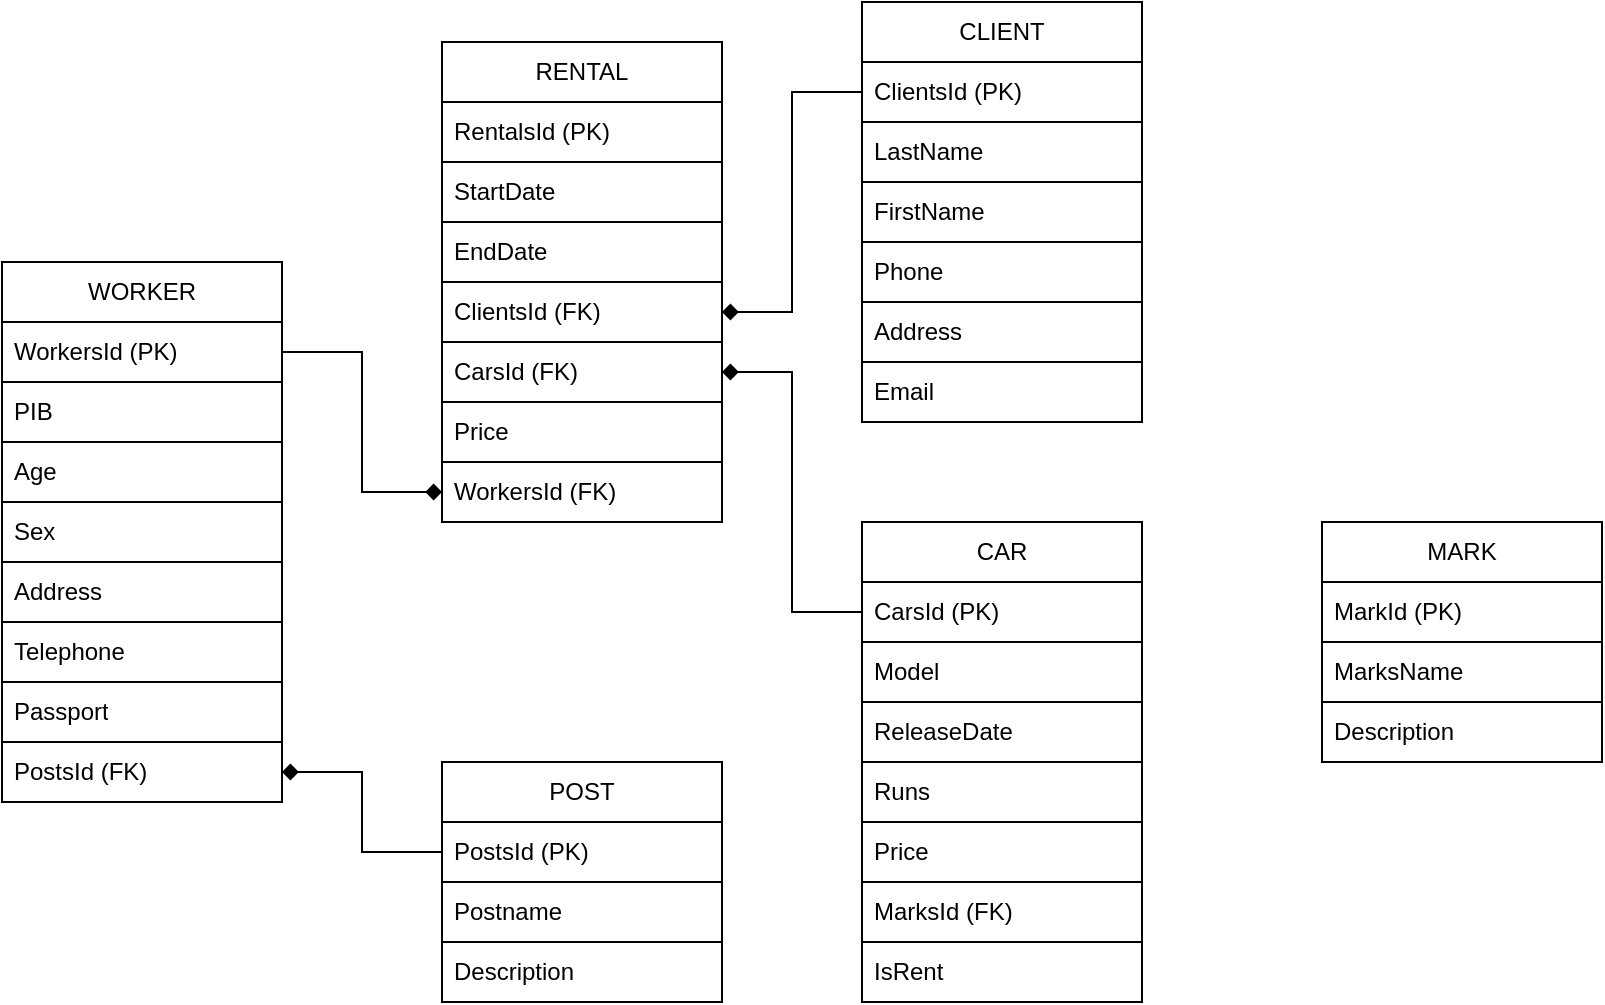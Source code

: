 <mxfile version="24.4.13" type="github">
  <diagram name="Page-1" id="KNaNhQRSMSQX3RC0-Ce5">
    <mxGraphModel dx="613" dy="681" grid="1" gridSize="10" guides="1" tooltips="1" connect="1" arrows="1" fold="1" page="1" pageScale="1" pageWidth="850" pageHeight="1100" math="0" shadow="0">
      <root>
        <mxCell id="0" />
        <mxCell id="1" parent="0" />
        <mxCell id="VzZXwqbzbKZ1KP2QfOk_-1" value="&lt;div&gt;WORKER&lt;/div&gt;" style="swimlane;fontStyle=0;childLayout=stackLayout;horizontal=1;startSize=30;horizontalStack=0;resizeParent=1;resizeParentMax=0;resizeLast=0;collapsible=1;marginBottom=0;whiteSpace=wrap;html=1;" vertex="1" parent="1">
          <mxGeometry x="190" y="240" width="140" height="270" as="geometry" />
        </mxCell>
        <mxCell id="VzZXwqbzbKZ1KP2QfOk_-2" value="&lt;div&gt;WorkersId (PK)&lt;br&gt;&lt;/div&gt;" style="text;strokeColor=default;fillColor=none;align=left;verticalAlign=middle;spacingLeft=4;spacingRight=4;overflow=hidden;points=[[0,0.5],[1,0.5]];portConstraint=eastwest;rotatable=0;whiteSpace=wrap;html=1;" vertex="1" parent="VzZXwqbzbKZ1KP2QfOk_-1">
          <mxGeometry y="30" width="140" height="30" as="geometry" />
        </mxCell>
        <mxCell id="VzZXwqbzbKZ1KP2QfOk_-3" value="PIB" style="text;strokeColor=default;fillColor=none;align=left;verticalAlign=middle;spacingLeft=4;spacingRight=4;overflow=hidden;points=[[0,0.5],[1,0.5]];portConstraint=eastwest;rotatable=0;whiteSpace=wrap;html=1;" vertex="1" parent="VzZXwqbzbKZ1KP2QfOk_-1">
          <mxGeometry y="60" width="140" height="30" as="geometry" />
        </mxCell>
        <mxCell id="VzZXwqbzbKZ1KP2QfOk_-4" value="&lt;div&gt;Age&lt;/div&gt;" style="text;strokeColor=default;fillColor=none;align=left;verticalAlign=middle;spacingLeft=4;spacingRight=4;overflow=hidden;points=[[0,0.5],[1,0.5]];portConstraint=eastwest;rotatable=0;whiteSpace=wrap;html=1;" vertex="1" parent="VzZXwqbzbKZ1KP2QfOk_-1">
          <mxGeometry y="90" width="140" height="30" as="geometry" />
        </mxCell>
        <mxCell id="VzZXwqbzbKZ1KP2QfOk_-6" value="Sex" style="text;strokeColor=default;fillColor=none;align=left;verticalAlign=middle;spacingLeft=4;spacingRight=4;overflow=hidden;points=[[0,0.5],[1,0.5]];portConstraint=eastwest;rotatable=0;whiteSpace=wrap;html=1;" vertex="1" parent="VzZXwqbzbKZ1KP2QfOk_-1">
          <mxGeometry y="120" width="140" height="30" as="geometry" />
        </mxCell>
        <mxCell id="VzZXwqbzbKZ1KP2QfOk_-7" value="&lt;div&gt;Address&lt;/div&gt;" style="text;strokeColor=default;fillColor=none;align=left;verticalAlign=middle;spacingLeft=4;spacingRight=4;overflow=hidden;points=[[0,0.5],[1,0.5]];portConstraint=eastwest;rotatable=0;whiteSpace=wrap;html=1;" vertex="1" parent="VzZXwqbzbKZ1KP2QfOk_-1">
          <mxGeometry y="150" width="140" height="30" as="geometry" />
        </mxCell>
        <mxCell id="VzZXwqbzbKZ1KP2QfOk_-8" value="Telephone" style="text;strokeColor=default;fillColor=none;align=left;verticalAlign=middle;spacingLeft=4;spacingRight=4;overflow=hidden;points=[[0,0.5],[1,0.5]];portConstraint=eastwest;rotatable=0;whiteSpace=wrap;html=1;" vertex="1" parent="VzZXwqbzbKZ1KP2QfOk_-1">
          <mxGeometry y="180" width="140" height="30" as="geometry" />
        </mxCell>
        <mxCell id="VzZXwqbzbKZ1KP2QfOk_-9" value="Passport" style="text;strokeColor=default;fillColor=none;align=left;verticalAlign=middle;spacingLeft=4;spacingRight=4;overflow=hidden;points=[[0,0.5],[1,0.5]];portConstraint=eastwest;rotatable=0;whiteSpace=wrap;html=1;" vertex="1" parent="VzZXwqbzbKZ1KP2QfOk_-1">
          <mxGeometry y="210" width="140" height="30" as="geometry" />
        </mxCell>
        <mxCell id="VzZXwqbzbKZ1KP2QfOk_-18" value="PostsId (FK)" style="text;strokeColor=default;fillColor=none;align=left;verticalAlign=middle;spacingLeft=4;spacingRight=4;overflow=hidden;points=[[0,0.5],[1,0.5]];portConstraint=eastwest;rotatable=0;whiteSpace=wrap;html=1;" vertex="1" parent="VzZXwqbzbKZ1KP2QfOk_-1">
          <mxGeometry y="240" width="140" height="30" as="geometry" />
        </mxCell>
        <mxCell id="VzZXwqbzbKZ1KP2QfOk_-19" value="POST" style="swimlane;fontStyle=0;childLayout=stackLayout;horizontal=1;startSize=30;horizontalStack=0;resizeParent=1;resizeParentMax=0;resizeLast=0;collapsible=1;marginBottom=0;whiteSpace=wrap;html=1;" vertex="1" parent="1">
          <mxGeometry x="410" y="490" width="140" height="120" as="geometry" />
        </mxCell>
        <mxCell id="VzZXwqbzbKZ1KP2QfOk_-20" value="PostsId (PK)" style="text;strokeColor=default;fillColor=none;align=left;verticalAlign=middle;spacingLeft=4;spacingRight=4;overflow=hidden;points=[[0,0.5],[1,0.5]];portConstraint=eastwest;rotatable=0;whiteSpace=wrap;html=1;" vertex="1" parent="VzZXwqbzbKZ1KP2QfOk_-19">
          <mxGeometry y="30" width="140" height="30" as="geometry" />
        </mxCell>
        <mxCell id="VzZXwqbzbKZ1KP2QfOk_-21" value="Postname" style="text;strokeColor=default;fillColor=none;align=left;verticalAlign=middle;spacingLeft=4;spacingRight=4;overflow=hidden;points=[[0,0.5],[1,0.5]];portConstraint=eastwest;rotatable=0;whiteSpace=wrap;html=1;" vertex="1" parent="VzZXwqbzbKZ1KP2QfOk_-19">
          <mxGeometry y="60" width="140" height="30" as="geometry" />
        </mxCell>
        <mxCell id="VzZXwqbzbKZ1KP2QfOk_-22" value="Description" style="text;strokeColor=default;fillColor=none;align=left;verticalAlign=middle;spacingLeft=4;spacingRight=4;overflow=hidden;points=[[0,0.5],[1,0.5]];portConstraint=eastwest;rotatable=0;whiteSpace=wrap;html=1;" vertex="1" parent="VzZXwqbzbKZ1KP2QfOk_-19">
          <mxGeometry y="90" width="140" height="30" as="geometry" />
        </mxCell>
        <mxCell id="VzZXwqbzbKZ1KP2QfOk_-28" style="edgeStyle=orthogonalEdgeStyle;rounded=0;orthogonalLoop=1;jettySize=auto;html=1;entryX=1;entryY=0.5;entryDx=0;entryDy=0;endArrow=diamond;endFill=1;exitX=0;exitY=0.5;exitDx=0;exitDy=0;" edge="1" parent="1" source="VzZXwqbzbKZ1KP2QfOk_-20" target="VzZXwqbzbKZ1KP2QfOk_-18">
          <mxGeometry relative="1" as="geometry" />
        </mxCell>
        <mxCell id="VzZXwqbzbKZ1KP2QfOk_-29" value="RENTAL" style="swimlane;fontStyle=0;childLayout=stackLayout;horizontal=1;startSize=30;horizontalStack=0;resizeParent=1;resizeParentMax=0;resizeLast=0;collapsible=1;marginBottom=0;whiteSpace=wrap;html=1;" vertex="1" parent="1">
          <mxGeometry x="410" y="130" width="140" height="240" as="geometry" />
        </mxCell>
        <mxCell id="VzZXwqbzbKZ1KP2QfOk_-30" value="RentalsId (PK)" style="text;strokeColor=default;fillColor=none;align=left;verticalAlign=middle;spacingLeft=4;spacingRight=4;overflow=hidden;points=[[0,0.5],[1,0.5]];portConstraint=eastwest;rotatable=0;whiteSpace=wrap;html=1;" vertex="1" parent="VzZXwqbzbKZ1KP2QfOk_-29">
          <mxGeometry y="30" width="140" height="30" as="geometry" />
        </mxCell>
        <mxCell id="VzZXwqbzbKZ1KP2QfOk_-31" value="StartDate" style="text;strokeColor=default;fillColor=none;align=left;verticalAlign=middle;spacingLeft=4;spacingRight=4;overflow=hidden;points=[[0,0.5],[1,0.5]];portConstraint=eastwest;rotatable=0;whiteSpace=wrap;html=1;" vertex="1" parent="VzZXwqbzbKZ1KP2QfOk_-29">
          <mxGeometry y="60" width="140" height="30" as="geometry" />
        </mxCell>
        <mxCell id="VzZXwqbzbKZ1KP2QfOk_-32" value="EndDate" style="text;strokeColor=default;fillColor=none;align=left;verticalAlign=middle;spacingLeft=4;spacingRight=4;overflow=hidden;points=[[0,0.5],[1,0.5]];portConstraint=eastwest;rotatable=0;whiteSpace=wrap;html=1;" vertex="1" parent="VzZXwqbzbKZ1KP2QfOk_-29">
          <mxGeometry y="90" width="140" height="30" as="geometry" />
        </mxCell>
        <mxCell id="VzZXwqbzbKZ1KP2QfOk_-33" value="&lt;div&gt;ClientsId (FK)&lt;br&gt;&lt;/div&gt;" style="text;strokeColor=default;fillColor=none;align=left;verticalAlign=middle;spacingLeft=4;spacingRight=4;overflow=hidden;points=[[0,0.5],[1,0.5]];portConstraint=eastwest;rotatable=0;whiteSpace=wrap;html=1;" vertex="1" parent="VzZXwqbzbKZ1KP2QfOk_-29">
          <mxGeometry y="120" width="140" height="30" as="geometry" />
        </mxCell>
        <mxCell id="VzZXwqbzbKZ1KP2QfOk_-34" value="CarsId (FK)" style="text;strokeColor=default;fillColor=none;align=left;verticalAlign=middle;spacingLeft=4;spacingRight=4;overflow=hidden;points=[[0,0.5],[1,0.5]];portConstraint=eastwest;rotatable=0;whiteSpace=wrap;html=1;" vertex="1" parent="VzZXwqbzbKZ1KP2QfOk_-29">
          <mxGeometry y="150" width="140" height="30" as="geometry" />
        </mxCell>
        <mxCell id="VzZXwqbzbKZ1KP2QfOk_-35" value="Price" style="text;strokeColor=default;fillColor=none;align=left;verticalAlign=middle;spacingLeft=4;spacingRight=4;overflow=hidden;points=[[0,0.5],[1,0.5]];portConstraint=eastwest;rotatable=0;whiteSpace=wrap;html=1;" vertex="1" parent="VzZXwqbzbKZ1KP2QfOk_-29">
          <mxGeometry y="180" width="140" height="30" as="geometry" />
        </mxCell>
        <mxCell id="VzZXwqbzbKZ1KP2QfOk_-36" value="WorkersId (FK)" style="text;strokeColor=default;fillColor=none;align=left;verticalAlign=middle;spacingLeft=4;spacingRight=4;overflow=hidden;points=[[0,0.5],[1,0.5]];portConstraint=eastwest;rotatable=0;whiteSpace=wrap;html=1;" vertex="1" parent="VzZXwqbzbKZ1KP2QfOk_-29">
          <mxGeometry y="210" width="140" height="30" as="geometry" />
        </mxCell>
        <mxCell id="VzZXwqbzbKZ1KP2QfOk_-38" style="edgeStyle=orthogonalEdgeStyle;rounded=0;orthogonalLoop=1;jettySize=auto;html=1;entryX=0;entryY=0.5;entryDx=0;entryDy=0;endArrow=diamond;endFill=1;" edge="1" parent="1" source="VzZXwqbzbKZ1KP2QfOk_-2" target="VzZXwqbzbKZ1KP2QfOk_-36">
          <mxGeometry relative="1" as="geometry" />
        </mxCell>
        <mxCell id="VzZXwqbzbKZ1KP2QfOk_-47" value="CAR" style="swimlane;fontStyle=0;childLayout=stackLayout;horizontal=1;startSize=30;horizontalStack=0;resizeParent=1;resizeParentMax=0;resizeLast=0;collapsible=1;marginBottom=0;whiteSpace=wrap;html=1;" vertex="1" parent="1">
          <mxGeometry x="620" y="370" width="140" height="240" as="geometry" />
        </mxCell>
        <mxCell id="VzZXwqbzbKZ1KP2QfOk_-48" value="CarsId (PK)" style="text;strokeColor=default;fillColor=none;align=left;verticalAlign=middle;spacingLeft=4;spacingRight=4;overflow=hidden;points=[[0,0.5],[1,0.5]];portConstraint=eastwest;rotatable=0;whiteSpace=wrap;html=1;" vertex="1" parent="VzZXwqbzbKZ1KP2QfOk_-47">
          <mxGeometry y="30" width="140" height="30" as="geometry" />
        </mxCell>
        <mxCell id="VzZXwqbzbKZ1KP2QfOk_-49" value="Model" style="text;strokeColor=default;fillColor=none;align=left;verticalAlign=middle;spacingLeft=4;spacingRight=4;overflow=hidden;points=[[0,0.5],[1,0.5]];portConstraint=eastwest;rotatable=0;whiteSpace=wrap;html=1;" vertex="1" parent="VzZXwqbzbKZ1KP2QfOk_-47">
          <mxGeometry y="60" width="140" height="30" as="geometry" />
        </mxCell>
        <mxCell id="VzZXwqbzbKZ1KP2QfOk_-50" value="ReleaseDate" style="text;strokeColor=default;fillColor=none;align=left;verticalAlign=middle;spacingLeft=4;spacingRight=4;overflow=hidden;points=[[0,0.5],[1,0.5]];portConstraint=eastwest;rotatable=0;whiteSpace=wrap;html=1;" vertex="1" parent="VzZXwqbzbKZ1KP2QfOk_-47">
          <mxGeometry y="90" width="140" height="30" as="geometry" />
        </mxCell>
        <mxCell id="VzZXwqbzbKZ1KP2QfOk_-51" value="Runs" style="text;strokeColor=default;fillColor=none;align=left;verticalAlign=middle;spacingLeft=4;spacingRight=4;overflow=hidden;points=[[0,0.5],[1,0.5]];portConstraint=eastwest;rotatable=0;whiteSpace=wrap;html=1;" vertex="1" parent="VzZXwqbzbKZ1KP2QfOk_-47">
          <mxGeometry y="120" width="140" height="30" as="geometry" />
        </mxCell>
        <mxCell id="VzZXwqbzbKZ1KP2QfOk_-52" value="Price" style="text;strokeColor=default;fillColor=none;align=left;verticalAlign=middle;spacingLeft=4;spacingRight=4;overflow=hidden;points=[[0,0.5],[1,0.5]];portConstraint=eastwest;rotatable=0;whiteSpace=wrap;html=1;" vertex="1" parent="VzZXwqbzbKZ1KP2QfOk_-47">
          <mxGeometry y="150" width="140" height="30" as="geometry" />
        </mxCell>
        <mxCell id="VzZXwqbzbKZ1KP2QfOk_-53" value="MarksId (FK)" style="text;strokeColor=default;fillColor=none;align=left;verticalAlign=middle;spacingLeft=4;spacingRight=4;overflow=hidden;points=[[0,0.5],[1,0.5]];portConstraint=eastwest;rotatable=0;whiteSpace=wrap;html=1;" vertex="1" parent="VzZXwqbzbKZ1KP2QfOk_-47">
          <mxGeometry y="180" width="140" height="30" as="geometry" />
        </mxCell>
        <mxCell id="VzZXwqbzbKZ1KP2QfOk_-54" value="IsRent" style="text;strokeColor=default;fillColor=none;align=left;verticalAlign=middle;spacingLeft=4;spacingRight=4;overflow=hidden;points=[[0,0.5],[1,0.5]];portConstraint=eastwest;rotatable=0;whiteSpace=wrap;html=1;" vertex="1" parent="VzZXwqbzbKZ1KP2QfOk_-47">
          <mxGeometry y="210" width="140" height="30" as="geometry" />
        </mxCell>
        <mxCell id="VzZXwqbzbKZ1KP2QfOk_-56" value="CLIENT" style="swimlane;fontStyle=0;childLayout=stackLayout;horizontal=1;startSize=30;horizontalStack=0;resizeParent=1;resizeParentMax=0;resizeLast=0;collapsible=1;marginBottom=0;whiteSpace=wrap;html=1;" vertex="1" parent="1">
          <mxGeometry x="620" y="110" width="140" height="210" as="geometry" />
        </mxCell>
        <mxCell id="VzZXwqbzbKZ1KP2QfOk_-57" value="ClientsId (PK)" style="text;strokeColor=default;fillColor=none;align=left;verticalAlign=middle;spacingLeft=4;spacingRight=4;overflow=hidden;points=[[0,0.5],[1,0.5]];portConstraint=eastwest;rotatable=0;whiteSpace=wrap;html=1;" vertex="1" parent="VzZXwqbzbKZ1KP2QfOk_-56">
          <mxGeometry y="30" width="140" height="30" as="geometry" />
        </mxCell>
        <mxCell id="VzZXwqbzbKZ1KP2QfOk_-58" value="LastName" style="text;strokeColor=default;fillColor=none;align=left;verticalAlign=middle;spacingLeft=4;spacingRight=4;overflow=hidden;points=[[0,0.5],[1,0.5]];portConstraint=eastwest;rotatable=0;whiteSpace=wrap;html=1;" vertex="1" parent="VzZXwqbzbKZ1KP2QfOk_-56">
          <mxGeometry y="60" width="140" height="30" as="geometry" />
        </mxCell>
        <mxCell id="VzZXwqbzbKZ1KP2QfOk_-59" value="FirstName" style="text;strokeColor=default;fillColor=none;align=left;verticalAlign=middle;spacingLeft=4;spacingRight=4;overflow=hidden;points=[[0,0.5],[1,0.5]];portConstraint=eastwest;rotatable=0;whiteSpace=wrap;html=1;" vertex="1" parent="VzZXwqbzbKZ1KP2QfOk_-56">
          <mxGeometry y="90" width="140" height="30" as="geometry" />
        </mxCell>
        <mxCell id="VzZXwqbzbKZ1KP2QfOk_-60" value="Phone" style="text;strokeColor=default;fillColor=none;align=left;verticalAlign=middle;spacingLeft=4;spacingRight=4;overflow=hidden;points=[[0,0.5],[1,0.5]];portConstraint=eastwest;rotatable=0;whiteSpace=wrap;html=1;" vertex="1" parent="VzZXwqbzbKZ1KP2QfOk_-56">
          <mxGeometry y="120" width="140" height="30" as="geometry" />
        </mxCell>
        <mxCell id="VzZXwqbzbKZ1KP2QfOk_-61" value="Address" style="text;strokeColor=default;fillColor=none;align=left;verticalAlign=middle;spacingLeft=4;spacingRight=4;overflow=hidden;points=[[0,0.5],[1,0.5]];portConstraint=eastwest;rotatable=0;whiteSpace=wrap;html=1;" vertex="1" parent="VzZXwqbzbKZ1KP2QfOk_-56">
          <mxGeometry y="150" width="140" height="30" as="geometry" />
        </mxCell>
        <mxCell id="VzZXwqbzbKZ1KP2QfOk_-62" value="Email" style="text;strokeColor=default;fillColor=none;align=left;verticalAlign=middle;spacingLeft=4;spacingRight=4;overflow=hidden;points=[[0,0.5],[1,0.5]];portConstraint=eastwest;rotatable=0;whiteSpace=wrap;html=1;" vertex="1" parent="VzZXwqbzbKZ1KP2QfOk_-56">
          <mxGeometry y="180" width="140" height="30" as="geometry" />
        </mxCell>
        <mxCell id="VzZXwqbzbKZ1KP2QfOk_-65" style="edgeStyle=orthogonalEdgeStyle;rounded=0;orthogonalLoop=1;jettySize=auto;html=1;entryX=1;entryY=0.5;entryDx=0;entryDy=0;endArrow=diamond;endFill=1;" edge="1" parent="1" source="VzZXwqbzbKZ1KP2QfOk_-57" target="VzZXwqbzbKZ1KP2QfOk_-33">
          <mxGeometry relative="1" as="geometry" />
        </mxCell>
        <mxCell id="VzZXwqbzbKZ1KP2QfOk_-66" style="edgeStyle=orthogonalEdgeStyle;rounded=0;orthogonalLoop=1;jettySize=auto;html=1;entryX=1;entryY=0.5;entryDx=0;entryDy=0;endArrow=diamond;endFill=1;" edge="1" parent="1" source="VzZXwqbzbKZ1KP2QfOk_-48" target="VzZXwqbzbKZ1KP2QfOk_-34">
          <mxGeometry relative="1" as="geometry" />
        </mxCell>
        <mxCell id="VzZXwqbzbKZ1KP2QfOk_-67" value="MARK" style="swimlane;fontStyle=0;childLayout=stackLayout;horizontal=1;startSize=30;horizontalStack=0;resizeParent=1;resizeParentMax=0;resizeLast=0;collapsible=1;marginBottom=0;whiteSpace=wrap;html=1;" vertex="1" parent="1">
          <mxGeometry x="850" y="370" width="140" height="120" as="geometry" />
        </mxCell>
        <mxCell id="VzZXwqbzbKZ1KP2QfOk_-68" value="&lt;div&gt;MarkId (PK)&lt;/div&gt;" style="text;strokeColor=default;fillColor=none;align=left;verticalAlign=middle;spacingLeft=4;spacingRight=4;overflow=hidden;points=[[0,0.5],[1,0.5]];portConstraint=eastwest;rotatable=0;whiteSpace=wrap;html=1;" vertex="1" parent="VzZXwqbzbKZ1KP2QfOk_-67">
          <mxGeometry y="30" width="140" height="30" as="geometry" />
        </mxCell>
        <mxCell id="VzZXwqbzbKZ1KP2QfOk_-69" value="MarksName" style="text;strokeColor=default;fillColor=none;align=left;verticalAlign=middle;spacingLeft=4;spacingRight=4;overflow=hidden;points=[[0,0.5],[1,0.5]];portConstraint=eastwest;rotatable=0;whiteSpace=wrap;html=1;" vertex="1" parent="VzZXwqbzbKZ1KP2QfOk_-67">
          <mxGeometry y="60" width="140" height="30" as="geometry" />
        </mxCell>
        <mxCell id="VzZXwqbzbKZ1KP2QfOk_-70" value="Description" style="text;strokeColor=default;fillColor=none;align=left;verticalAlign=middle;spacingLeft=4;spacingRight=4;overflow=hidden;points=[[0,0.5],[1,0.5]];portConstraint=eastwest;rotatable=0;whiteSpace=wrap;html=1;" vertex="1" parent="VzZXwqbzbKZ1KP2QfOk_-67">
          <mxGeometry y="90" width="140" height="30" as="geometry" />
        </mxCell>
      </root>
    </mxGraphModel>
  </diagram>
</mxfile>

